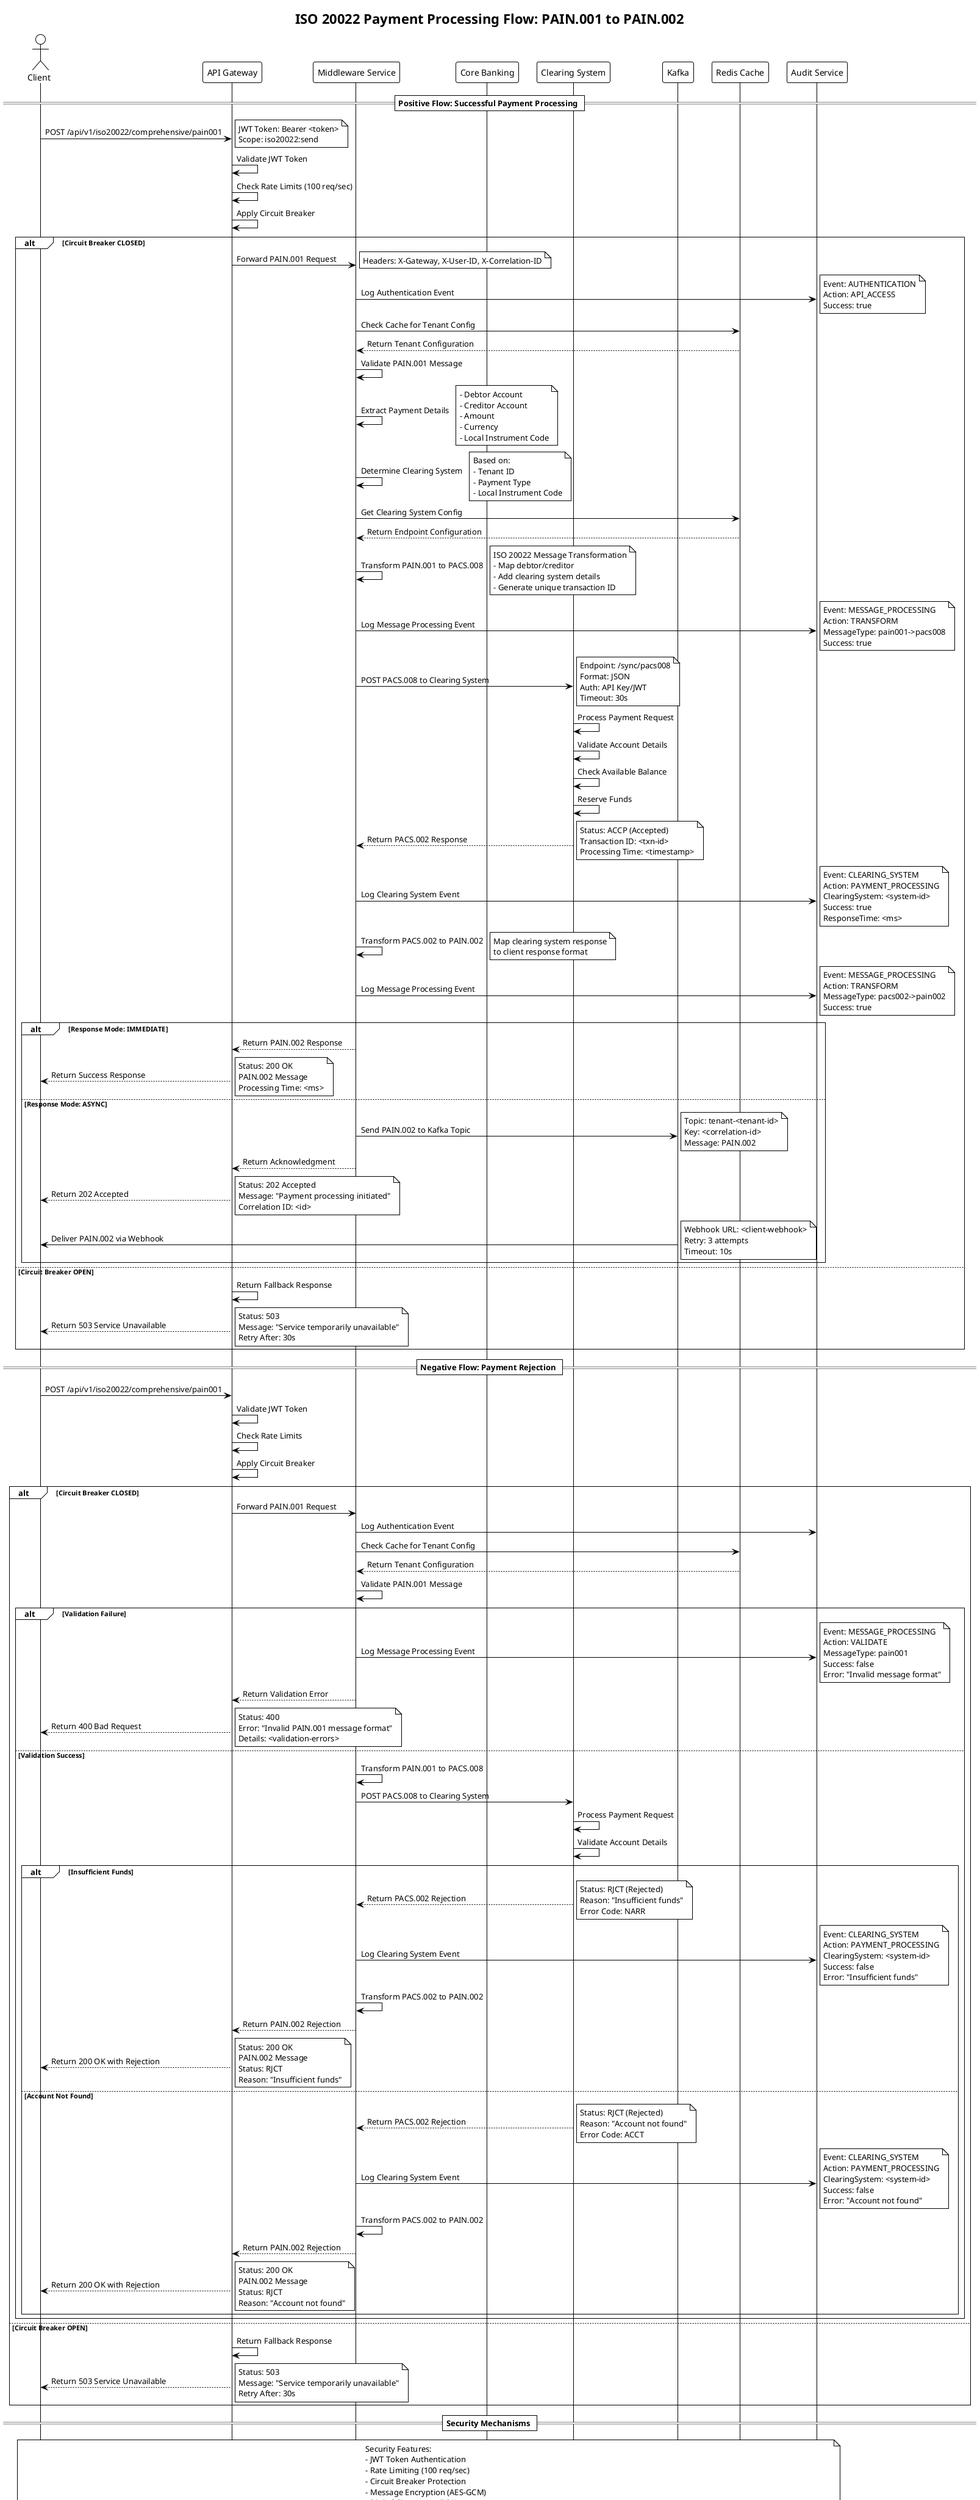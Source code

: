 @startuml PAIN001_TO_PAIN002_FLOW
!theme plain
title ISO 20022 Payment Processing Flow: PAIN.001 to PAIN.002

actor Client as C
participant "API Gateway" as AG
participant "Middleware Service" as MS
participant "Core Banking" as CB
participant "Clearing System" as CS
participant "Kafka" as K
participant "Redis Cache" as RC
participant "Audit Service" as AS

== Positive Flow: Successful Payment Processing ==

C -> AG: POST /api/v1/iso20022/comprehensive/pain001
note right: JWT Token: Bearer <token>\nScope: iso20022:send

AG -> AG: Validate JWT Token
AG -> AG: Check Rate Limits (100 req/sec)
AG -> AG: Apply Circuit Breaker

alt Circuit Breaker CLOSED
    AG -> MS: Forward PAIN.001 Request
    note right: Headers: X-Gateway, X-User-ID, X-Correlation-ID
    
    MS -> AS: Log Authentication Event
    note right: Event: AUTHENTICATION\nAction: API_ACCESS\nSuccess: true
    
    MS -> RC: Check Cache for Tenant Config
    RC --> MS: Return Tenant Configuration
    
    MS -> MS: Validate PAIN.001 Message
    MS -> MS: Extract Payment Details
    note right: - Debtor Account\n- Creditor Account\n- Amount\n- Currency\n- Local Instrument Code
    
    MS -> MS: Determine Clearing System
    note right: Based on:\n- Tenant ID\n- Payment Type\n- Local Instrument Code
    
    MS -> RC: Get Clearing System Config
    RC --> MS: Return Endpoint Configuration
    
    MS -> MS: Transform PAIN.001 to PACS.008
    note right: ISO 20022 Message Transformation\n- Map debtor/creditor\n- Add clearing system details\n- Generate unique transaction ID
    
    MS -> AS: Log Message Processing Event
    note right: Event: MESSAGE_PROCESSING\nAction: TRANSFORM\nMessageType: pain001->pacs008\nSuccess: true
    
    MS -> CS: POST PACS.008 to Clearing System
    note right: Endpoint: /sync/pacs008\nFormat: JSON\nAuth: API Key/JWT\nTimeout: 30s
    
    CS -> CS: Process Payment Request
    CS -> CS: Validate Account Details
    CS -> CS: Check Available Balance
    CS -> CS: Reserve Funds
    
    CS --> MS: Return PACS.002 Response
    note right: Status: ACCP (Accepted)\nTransaction ID: <txn-id>\nProcessing Time: <timestamp>
    
    MS -> AS: Log Clearing System Event
    note right: Event: CLEARING_SYSTEM\nAction: PAYMENT_PROCESSING\nClearingSystem: <system-id>\nSuccess: true\nResponseTime: <ms>
    
    MS -> MS: Transform PACS.002 to PAIN.002
    note right: Map clearing system response\nto client response format
    
    MS -> AS: Log Message Processing Event
    note right: Event: MESSAGE_PROCESSING\nAction: TRANSFORM\nMessageType: pacs002->pain002\nSuccess: true
    
    alt Response Mode: IMMEDIATE
        MS --> AG: Return PAIN.002 Response
        AG --> C: Return Success Response
        note right: Status: 200 OK\nPAIN.002 Message\nProcessing Time: <ms>
        
    else Response Mode: ASYNC
        MS -> K: Send PAIN.002 to Kafka Topic
        note right: Topic: tenant-<tenant-id>\nKey: <correlation-id>\nMessage: PAIN.002
        
        MS --> AG: Return Acknowledgment
        AG --> C: Return 202 Accepted
        note right: Status: 202 Accepted\nMessage: "Payment processing initiated"\nCorrelation ID: <id>
        
        K -> C: Deliver PAIN.002 via Webhook
        note right: Webhook URL: <client-webhook>\nRetry: 3 attempts\nTimeout: 10s
    end
    
else Circuit Breaker OPEN
    AG -> AG: Return Fallback Response
    AG --> C: Return 503 Service Unavailable
    note right: Status: 503\nMessage: "Service temporarily unavailable"\nRetry After: 30s
end

== Negative Flow: Payment Rejection ==

C -> AG: POST /api/v1/iso20022/comprehensive/pain001
AG -> AG: Validate JWT Token
AG -> AG: Check Rate Limits
AG -> AG: Apply Circuit Breaker

alt Circuit Breaker CLOSED
    AG -> MS: Forward PAIN.001 Request
    
    MS -> AS: Log Authentication Event
    MS -> RC: Check Cache for Tenant Config
    RC --> MS: Return Tenant Configuration
    
    MS -> MS: Validate PAIN.001 Message
    
    alt Validation Failure
        MS -> AS: Log Message Processing Event
        note right: Event: MESSAGE_PROCESSING\nAction: VALIDATE\nMessageType: pain001\nSuccess: false\nError: "Invalid message format"
        
        MS --> AG: Return Validation Error
        AG --> C: Return 400 Bad Request
        note right: Status: 400\nError: "Invalid PAIN.001 message format"\nDetails: <validation-errors>
    else Validation Success
        MS -> MS: Transform PAIN.001 to PACS.008
        MS -> CS: POST PACS.008 to Clearing System
        
        CS -> CS: Process Payment Request
        CS -> CS: Validate Account Details
        
        alt Insufficient Funds
            CS --> MS: Return PACS.002 Rejection
            note right: Status: RJCT (Rejected)\nReason: "Insufficient funds"\nError Code: NARR
            
            MS -> AS: Log Clearing System Event
            note right: Event: CLEARING_SYSTEM\nAction: PAYMENT_PROCESSING\nClearingSystem: <system-id>\nSuccess: false\nError: "Insufficient funds"
            
            MS -> MS: Transform PACS.002 to PAIN.002
            MS --> AG: Return PAIN.002 Rejection
            AG --> C: Return 200 OK with Rejection
            note right: Status: 200 OK\nPAIN.002 Message\nStatus: RJCT\nReason: "Insufficient funds"
            
        else Account Not Found
            CS --> MS: Return PACS.002 Rejection
            note right: Status: RJCT (Rejected)\nReason: "Account not found"\nError Code: ACCT
            
            MS -> AS: Log Clearing System Event
            note right: Event: CLEARING_SYSTEM\nAction: PAYMENT_PROCESSING\nClearingSystem: <system-id>\nSuccess: false\nError: "Account not found"
            
            MS -> MS: Transform PACS.002 to PAIN.002
            MS --> AG: Return PAIN.002 Rejection
            AG --> C: Return 200 OK with Rejection
            note right: Status: 200 OK\nPAIN.002 Message\nStatus: RJCT\nReason: "Account not found"
        end
    end
    
else Circuit Breaker OPEN
    AG -> AG: Return Fallback Response
    AG --> C: Return 503 Service Unavailable
    note right: Status: 503\nMessage: "Service temporarily unavailable"\nRetry After: 30s
end

== Security Mechanisms ==

note over C,AS
Security Features:
- JWT Token Authentication
- Rate Limiting (100 req/sec)
- Circuit Breaker Protection
- Message Encryption (AES-GCM)
- Digital Signatures (RSA)
- Comprehensive Audit Logging
- Input Validation
- CORS Protection
- Request/Response Headers
- Correlation ID Tracking
end note

@enduml